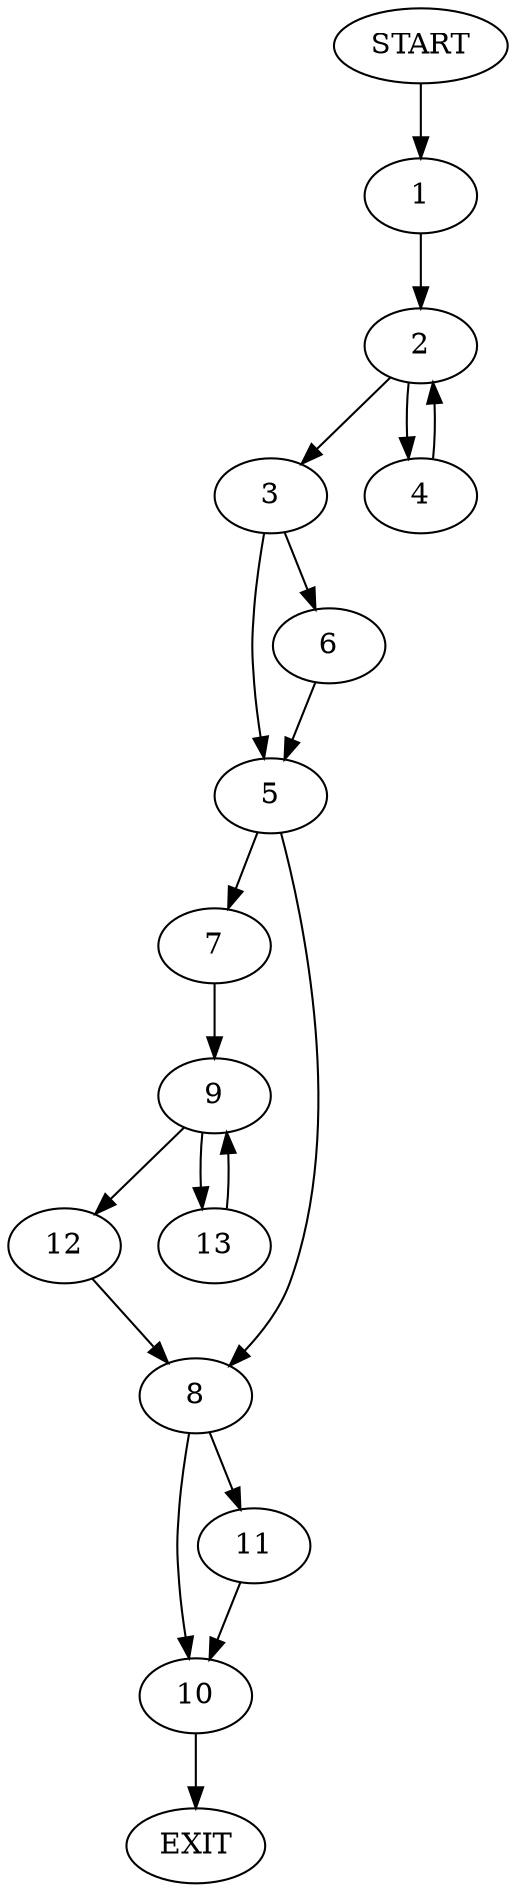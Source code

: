 digraph {
0 [label="START"]
14 [label="EXIT"]
0 -> 1
1 -> 2
2 -> 3
2 -> 4
4 -> 2
3 -> 5
3 -> 6
5 -> 7
5 -> 8
6 -> 5
7 -> 9
8 -> 10
8 -> 11
9 -> 12
9 -> 13
12 -> 8
13 -> 9
10 -> 14
11 -> 10
}
